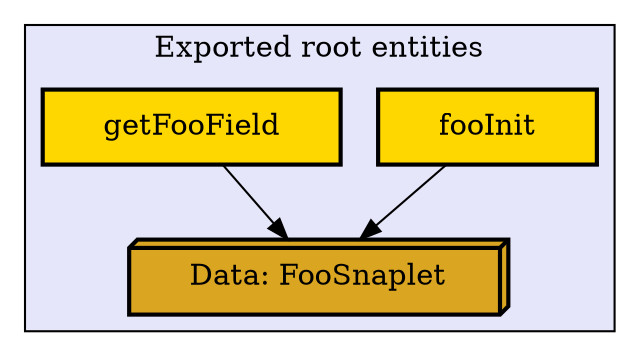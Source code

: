 digraph "Levels within Blackbox.FooSnaplet" {
    node [margin="0.4,0.1"
         ,style=filled];
    subgraph cluster_0 {
        graph [label="Exported root entities"
              ,style=filled
              ,fillcolor=lavender];
        1 [label="Data: FooSnaplet"
          ,shape=box3d
          ,fillcolor=goldenrod
          ,style="filled,bold"];
        3 [label=fooInit
          ,shape=box
          ,fillcolor=gold
          ,style="filled,bold"];
        4 [label=getFooField
          ,shape=box
          ,fillcolor=gold
          ,style="filled,bold"];
    }
    3 -> 1 [penwidth=1,color=black];
    4 -> 1 [penwidth=1,color=black];
}
